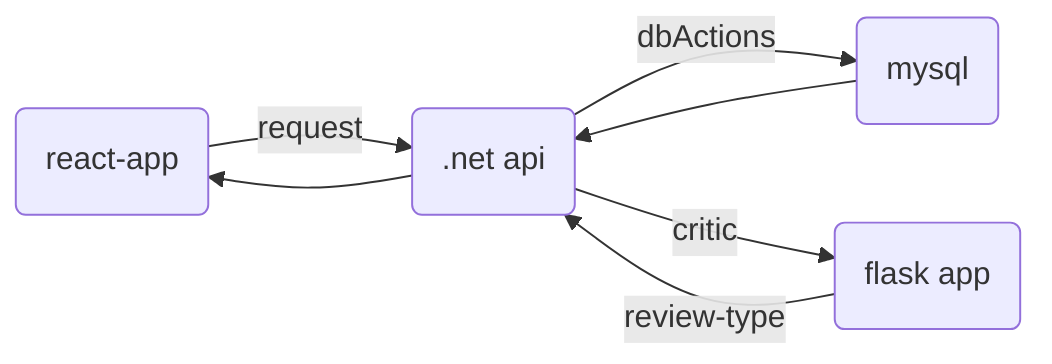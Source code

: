 graph LR
    A[react-app] -- request --> B((.net api))
    B -- dbActions --> C(mysql)
    B -- critic --> D(flask app)
    D -- review-type --> B(.net api)
    C --> B(.net api)
    B --> A(react-app)